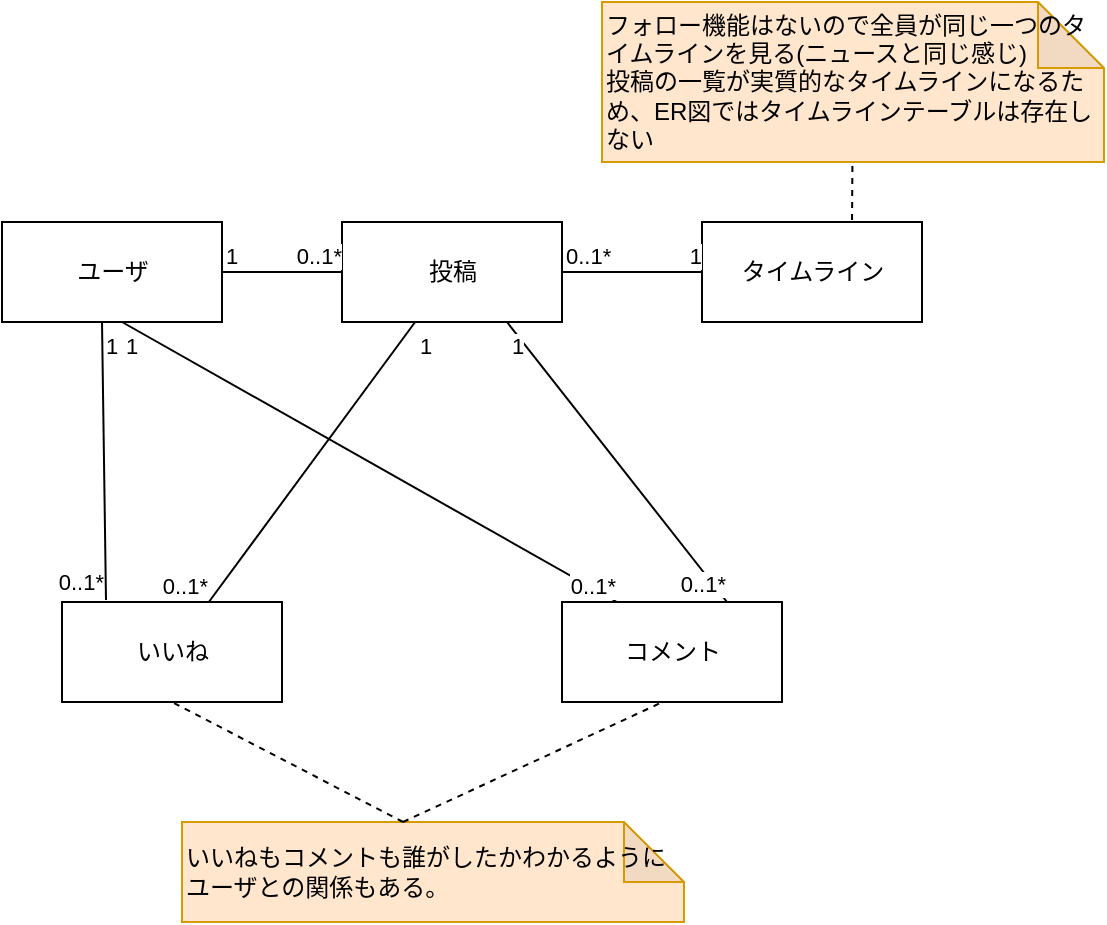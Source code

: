 <mxfile>
    <diagram id="cgQj5sj0VM-Bga6tmyxf" name="ページ1">
        <mxGraphModel dx="1069" dy="803" grid="1" gridSize="10" guides="1" tooltips="1" connect="1" arrows="1" fold="1" page="1" pageScale="1" pageWidth="827" pageHeight="1169" math="0" shadow="0">
            <root>
                <mxCell id="0"/>
                <mxCell id="1" parent="0"/>
                <mxCell id="2" value="投稿" style="html=1;" parent="1" vertex="1">
                    <mxGeometry x="210" y="120" width="110" height="50" as="geometry"/>
                </mxCell>
                <mxCell id="6" value="いいね" style="html=1;" parent="1" vertex="1">
                    <mxGeometry x="70" y="310" width="110" height="50" as="geometry"/>
                </mxCell>
                <mxCell id="7" value="ユーザ" style="html=1;" parent="1" vertex="1">
                    <mxGeometry x="40" y="120" width="110" height="50" as="geometry"/>
                </mxCell>
                <mxCell id="10" value="" style="endArrow=none;html=1;edgeStyle=orthogonalEdgeStyle;" parent="1" source="7" target="2" edge="1">
                    <mxGeometry relative="1" as="geometry">
                        <mxPoint x="290" y="250" as="sourcePoint"/>
                        <mxPoint x="450" y="250" as="targetPoint"/>
                    </mxGeometry>
                </mxCell>
                <mxCell id="11" value="1" style="edgeLabel;resizable=0;html=1;align=left;verticalAlign=bottom;" parent="10" connectable="0" vertex="1">
                    <mxGeometry x="-1" relative="1" as="geometry"/>
                </mxCell>
                <mxCell id="12" value="0..1*" style="edgeLabel;resizable=0;html=1;align=right;verticalAlign=bottom;" parent="10" connectable="0" vertex="1">
                    <mxGeometry x="1" relative="1" as="geometry"/>
                </mxCell>
                <mxCell id="16" value="タイムライン" style="html=1;" parent="1" vertex="1">
                    <mxGeometry x="390" y="120" width="110" height="50" as="geometry"/>
                </mxCell>
                <mxCell id="17" value="" style="endArrow=none;html=1;edgeStyle=orthogonalEdgeStyle;" parent="1" source="2" target="16" edge="1">
                    <mxGeometry relative="1" as="geometry">
                        <mxPoint x="160" y="155" as="sourcePoint"/>
                        <mxPoint x="250" y="155" as="targetPoint"/>
                    </mxGeometry>
                </mxCell>
                <mxCell id="18" value="&lt;span style=&quot;text-align: right;&quot;&gt;0..1*&lt;/span&gt;" style="edgeLabel;resizable=0;html=1;align=left;verticalAlign=bottom;" parent="17" connectable="0" vertex="1">
                    <mxGeometry x="-1" relative="1" as="geometry"/>
                </mxCell>
                <mxCell id="19" value="1" style="edgeLabel;resizable=0;html=1;align=right;verticalAlign=bottom;" parent="17" connectable="0" vertex="1">
                    <mxGeometry x="1" relative="1" as="geometry"/>
                </mxCell>
                <mxCell id="36" value="" style="endArrow=none;html=1;" parent="1" source="2" target="6" edge="1">
                    <mxGeometry relative="1" as="geometry">
                        <mxPoint x="745" y="260" as="sourcePoint"/>
                        <mxPoint x="745" y="330" as="targetPoint"/>
                    </mxGeometry>
                </mxCell>
                <mxCell id="37" value="1" style="edgeLabel;resizable=0;html=1;align=left;verticalAlign=bottom;" parent="36" connectable="0" vertex="1">
                    <mxGeometry x="-1" relative="1" as="geometry">
                        <mxPoint y="20" as="offset"/>
                    </mxGeometry>
                </mxCell>
                <mxCell id="38" value="0..1*" style="edgeLabel;resizable=0;html=1;align=right;verticalAlign=bottom;" parent="36" connectable="0" vertex="1">
                    <mxGeometry x="1" relative="1" as="geometry"/>
                </mxCell>
                <mxCell id="39" value="コメント" style="html=1;" vertex="1" parent="1">
                    <mxGeometry x="320" y="310" width="110" height="50" as="geometry"/>
                </mxCell>
                <mxCell id="40" value="" style="endArrow=none;html=1;entryX=0.75;entryY=0;entryDx=0;entryDy=0;exitX=0.75;exitY=1;exitDx=0;exitDy=0;" edge="1" parent="1" source="2" target="39">
                    <mxGeometry relative="1" as="geometry">
                        <mxPoint x="246.944" y="180" as="sourcePoint"/>
                        <mxPoint x="153.056" y="310" as="targetPoint"/>
                    </mxGeometry>
                </mxCell>
                <mxCell id="41" value="1" style="edgeLabel;resizable=0;html=1;align=left;verticalAlign=bottom;" connectable="0" vertex="1" parent="40">
                    <mxGeometry x="-1" relative="1" as="geometry">
                        <mxPoint y="20" as="offset"/>
                    </mxGeometry>
                </mxCell>
                <mxCell id="42" value="0..1*" style="edgeLabel;resizable=0;html=1;align=right;verticalAlign=bottom;" connectable="0" vertex="1" parent="40">
                    <mxGeometry x="1" relative="1" as="geometry"/>
                </mxCell>
                <mxCell id="43" value="" style="endArrow=none;html=1;exitX=0.75;exitY=1;exitDx=0;exitDy=0;entryX=0.2;entryY=-0.02;entryDx=0;entryDy=0;entryPerimeter=0;" edge="1" parent="1" target="6">
                    <mxGeometry relative="1" as="geometry">
                        <mxPoint x="90" y="170" as="sourcePoint"/>
                        <mxPoint x="90" y="300" as="targetPoint"/>
                    </mxGeometry>
                </mxCell>
                <mxCell id="44" value="1" style="edgeLabel;resizable=0;html=1;align=left;verticalAlign=bottom;" connectable="0" vertex="1" parent="43">
                    <mxGeometry x="-1" relative="1" as="geometry">
                        <mxPoint y="20" as="offset"/>
                    </mxGeometry>
                </mxCell>
                <mxCell id="45" value="0..1*" style="edgeLabel;resizable=0;html=1;align=right;verticalAlign=bottom;" connectable="0" vertex="1" parent="43">
                    <mxGeometry x="1" relative="1" as="geometry"/>
                </mxCell>
                <mxCell id="46" value="フォロー機能はないので全員が同じ一つのタイムラインを見る(ニュースと同じ感じ)&lt;br&gt;投稿の一覧が実質的なタイムラインになるため、ER図ではタイムラインテーブルは存在しない" style="shape=note;whiteSpace=wrap;html=1;backgroundOutline=1;darkOpacity=0.05;fillColor=#ffe6cc;strokeColor=#d79b00;align=left;size=33;" vertex="1" parent="1">
                    <mxGeometry x="340" y="10" width="251" height="80" as="geometry"/>
                </mxCell>
                <mxCell id="48" value="" style="endArrow=none;dashed=1;html=1;exitX=0.682;exitY=-0.02;exitDx=0;exitDy=0;exitPerimeter=0;" edge="1" parent="1" source="16" target="46">
                    <mxGeometry width="50" height="50" relative="1" as="geometry">
                        <mxPoint x="436.882" y="120" as="sourcePoint"/>
                        <mxPoint x="415" y="60" as="targetPoint"/>
                    </mxGeometry>
                </mxCell>
                <mxCell id="50" value="" style="endArrow=none;html=1;entryX=0.25;entryY=0;entryDx=0;entryDy=0;exitX=0.75;exitY=1;exitDx=0;exitDy=0;" edge="1" parent="1" target="39">
                    <mxGeometry relative="1" as="geometry">
                        <mxPoint x="100" y="170" as="sourcePoint"/>
                        <mxPoint x="192.5" y="310" as="targetPoint"/>
                    </mxGeometry>
                </mxCell>
                <mxCell id="51" value="1" style="edgeLabel;resizable=0;html=1;align=left;verticalAlign=bottom;" connectable="0" vertex="1" parent="50">
                    <mxGeometry x="-1" relative="1" as="geometry">
                        <mxPoint y="20" as="offset"/>
                    </mxGeometry>
                </mxCell>
                <mxCell id="52" value="0..1*" style="edgeLabel;resizable=0;html=1;align=right;verticalAlign=bottom;" connectable="0" vertex="1" parent="50">
                    <mxGeometry x="1" relative="1" as="geometry"/>
                </mxCell>
                <mxCell id="53" value="いいねもコメントも誰がしたかわかるようにユーザとの関係もある。" style="shape=note;whiteSpace=wrap;html=1;backgroundOutline=1;darkOpacity=0.05;fillColor=#ffe6cc;strokeColor=#d79b00;align=left;" vertex="1" parent="1">
                    <mxGeometry x="130" y="420" width="251" height="50" as="geometry"/>
                </mxCell>
                <mxCell id="54" value="" style="endArrow=none;dashed=1;html=1;exitX=0;exitY=0;exitDx=110.5;exitDy=0;exitPerimeter=0;" edge="1" parent="1" source="53">
                    <mxGeometry width="50" height="50" relative="1" as="geometry">
                        <mxPoint x="370" y="419" as="sourcePoint"/>
                        <mxPoint x="370.337" y="360" as="targetPoint"/>
                    </mxGeometry>
                </mxCell>
                <mxCell id="55" value="" style="endArrow=none;dashed=1;html=1;exitX=0;exitY=0;exitDx=110.5;exitDy=0;exitPerimeter=0;entryX=0.5;entryY=1;entryDx=0;entryDy=0;" edge="1" parent="1" source="53" target="6">
                    <mxGeometry width="50" height="50" relative="1" as="geometry">
                        <mxPoint x="120" y="420" as="sourcePoint"/>
                        <mxPoint x="249.837" y="360" as="targetPoint"/>
                    </mxGeometry>
                </mxCell>
            </root>
        </mxGraphModel>
    </diagram>
</mxfile>